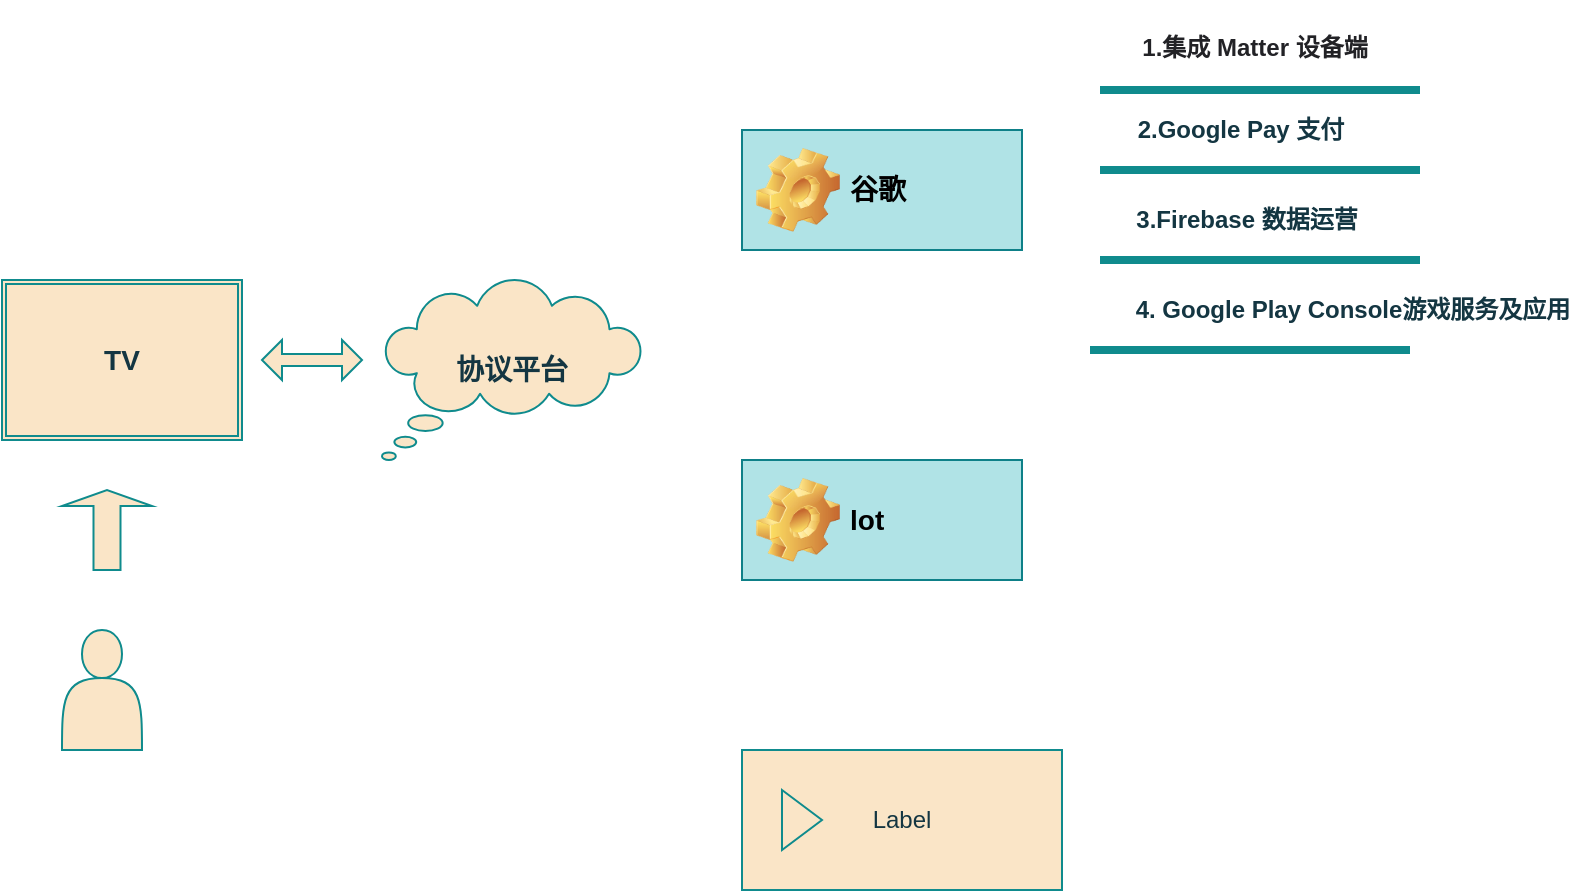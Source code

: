<mxfile version="21.3.8" type="github">
  <diagram name="第 1 页" id="mwjbd0DWXr3cBy_Mdmfu">
    <mxGraphModel dx="1376" dy="735" grid="1" gridSize="10" guides="1" tooltips="1" connect="1" arrows="1" fold="1" page="1" pageScale="1" pageWidth="827" pageHeight="1169" math="0" shadow="0">
      <root>
        <mxCell id="0" />
        <mxCell id="1" parent="0" />
        <mxCell id="80c4YwfRIevlo3T5H2QM-1" value="&lt;font style=&quot;font-size: 14px;&quot;&gt;&lt;b style=&quot;&quot;&gt;TV&lt;/b&gt;&lt;/font&gt;" style="shape=ext;double=1;rounded=0;whiteSpace=wrap;html=1;labelBackgroundColor=none;fillColor=#FAE5C7;strokeColor=#0F8B8D;fontColor=#143642;" vertex="1" parent="1">
          <mxGeometry x="20" y="315" width="120" height="80" as="geometry" />
        </mxCell>
        <mxCell id="80c4YwfRIevlo3T5H2QM-2" value="" style="shape=actor;whiteSpace=wrap;html=1;rounded=0;labelBackgroundColor=none;fillColor=#FAE5C7;strokeColor=#0F8B8D;fontColor=#143642;" vertex="1" parent="1">
          <mxGeometry x="50" y="490" width="40" height="60" as="geometry" />
        </mxCell>
        <mxCell id="80c4YwfRIevlo3T5H2QM-5" value="" style="shape=doubleArrow;whiteSpace=wrap;html=1;rounded=0;labelBackgroundColor=none;fillColor=#FAE5C7;strokeColor=#0F8B8D;fontColor=#143642;" vertex="1" parent="1">
          <mxGeometry x="150" y="345" width="50" height="20" as="geometry" />
        </mxCell>
        <mxCell id="80c4YwfRIevlo3T5H2QM-7" value="&lt;font style=&quot;font-size: 14px;&quot;&gt;&lt;b style=&quot;&quot;&gt;协议平台&lt;/b&gt;&lt;/font&gt;" style="whiteSpace=wrap;html=1;shape=mxgraph.basic.cloud_callout;rounded=0;labelBackgroundColor=none;fillColor=#FAE5C7;strokeColor=#0F8B8D;fontColor=#143642;" vertex="1" parent="1">
          <mxGeometry x="210" y="315" width="130" height="90" as="geometry" />
        </mxCell>
        <mxCell id="80c4YwfRIevlo3T5H2QM-8" value="" style="shape=singleArrow;direction=north;whiteSpace=wrap;html=1;rounded=0;labelBackgroundColor=none;fillColor=#FAE5C7;strokeColor=#0F8B8D;fontColor=#143642;" vertex="1" parent="1">
          <mxGeometry x="50" y="420" width="45" height="40" as="geometry" />
        </mxCell>
        <mxCell id="80c4YwfRIevlo3T5H2QM-12" value="&lt;font style=&quot;font-size: 14px;&quot;&gt;谷歌&amp;nbsp;&lt;/font&gt;" style="label;whiteSpace=wrap;html=1;image=img/clipart/Gear_128x128.png;rounded=0;labelBackgroundColor=none;fillColor=#b0e3e6;strokeColor=#0e8088;" vertex="1" parent="1">
          <mxGeometry x="390" y="240" width="140" height="60" as="geometry" />
        </mxCell>
        <mxCell id="80c4YwfRIevlo3T5H2QM-13" value="&lt;font style=&quot;font-size: 14px;&quot;&gt;lot&lt;/font&gt;" style="label;whiteSpace=wrap;html=1;image=img/clipart/Gear_128x128.png;rounded=0;labelBackgroundColor=none;fillColor=#b0e3e6;strokeColor=#0e8088;" vertex="1" parent="1">
          <mxGeometry x="390" y="405" width="140" height="60" as="geometry" />
        </mxCell>
        <mxCell id="80c4YwfRIevlo3T5H2QM-15" value="" style="line;strokeWidth=4;html=1;perimeter=backbonePerimeter;points=[];outlineConnect=0;strokeColor=#0F8B8D;fontColor=#143642;fillColor=#FAE5C7;" vertex="1" parent="1">
          <mxGeometry x="569" y="255" width="160" height="10" as="geometry" />
        </mxCell>
        <mxCell id="80c4YwfRIevlo3T5H2QM-16" value="&lt;h1 style=&quot;box-sizing: border-box; outline: 0px; margin: 0px; padding: 0px; font-family: &amp;quot;PingFang SC&amp;quot;, &amp;quot;Microsoft YaHei&amp;quot;, SimHei, Arial, SimSun; overflow-wrap: break-word; color: rgb(34, 34, 38); word-break: break-all; font-variant-ligatures: common-ligatures; text-align: start; background-color: rgb(255, 255, 255);&quot; id=&quot;articleContentId&quot; class=&quot;title-article&quot;&gt;&lt;font style=&quot;font-size: 12px;&quot;&gt;1.集成 Matter 设备端&lt;/font&gt;&lt;/h1&gt;" style="text;html=1;align=center;verticalAlign=middle;resizable=0;points=[];autosize=1;strokeColor=none;fillColor=none;fontColor=#143642;" vertex="1" parent="1">
          <mxGeometry x="576" y="175" width="140" height="40" as="geometry" />
        </mxCell>
        <mxCell id="80c4YwfRIevlo3T5H2QM-19" value="" style="line;strokeWidth=4;html=1;perimeter=backbonePerimeter;points=[];outlineConnect=0;strokeColor=#0F8B8D;fontColor=#143642;fillColor=#FAE5C7;" vertex="1" parent="1">
          <mxGeometry x="569" y="215" width="160" height="10" as="geometry" />
        </mxCell>
        <mxCell id="80c4YwfRIevlo3T5H2QM-20" value="&lt;b&gt;2.Google Pay 支付&lt;/b&gt;" style="text;html=1;align=center;verticalAlign=middle;resizable=0;points=[];autosize=1;strokeColor=none;fillColor=none;fontColor=#143642;" vertex="1" parent="1">
          <mxGeometry x="574" y="225" width="130" height="30" as="geometry" />
        </mxCell>
        <mxCell id="80c4YwfRIevlo3T5H2QM-21" value="Label" style="html=1;whiteSpace=wrap;container=1;recursiveResize=0;collapsible=0;strokeColor=#0F8B8D;fontColor=#143642;fillColor=#FAE5C7;" vertex="1" parent="1">
          <mxGeometry x="390" y="550" width="160" height="70" as="geometry" />
        </mxCell>
        <mxCell id="80c4YwfRIevlo3T5H2QM-22" value="" style="triangle;html=1;whiteSpace=wrap;strokeColor=#0F8B8D;fontColor=#143642;fillColor=#FAE5C7;" vertex="1" parent="80c4YwfRIevlo3T5H2QM-21">
          <mxGeometry x="20" y="20" width="20" height="30" as="geometry" />
        </mxCell>
        <mxCell id="80c4YwfRIevlo3T5H2QM-24" value="" style="line;strokeWidth=4;html=1;perimeter=backbonePerimeter;points=[];outlineConnect=0;strokeColor=#0F8B8D;fontColor=#143642;fillColor=#FAE5C7;" vertex="1" parent="1">
          <mxGeometry x="569" y="300" width="160" height="10" as="geometry" />
        </mxCell>
        <mxCell id="80c4YwfRIevlo3T5H2QM-25" value="&lt;b&gt;3.Firebase 数据运营&lt;/b&gt;" style="text;html=1;align=center;verticalAlign=middle;resizable=0;points=[];autosize=1;strokeColor=none;fillColor=none;fontColor=#143642;" vertex="1" parent="1">
          <mxGeometry x="577" y="270" width="130" height="30" as="geometry" />
        </mxCell>
        <mxCell id="80c4YwfRIevlo3T5H2QM-27" value="" style="line;strokeWidth=4;html=1;perimeter=backbonePerimeter;points=[];outlineConnect=0;strokeColor=#0F8B8D;fontColor=#143642;fillColor=#FAE5C7;" vertex="1" parent="1">
          <mxGeometry x="564" y="345" width="160" height="10" as="geometry" />
        </mxCell>
        <mxCell id="80c4YwfRIevlo3T5H2QM-28" value="&lt;b&gt;4.&amp;nbsp;Google Play Console游戏服务及应用&lt;/b&gt;" style="text;html=1;align=center;verticalAlign=middle;resizable=0;points=[];autosize=1;strokeColor=none;fillColor=none;fontColor=#143642;" vertex="1" parent="1">
          <mxGeometry x="575" y="315" width="240" height="30" as="geometry" />
        </mxCell>
      </root>
    </mxGraphModel>
  </diagram>
</mxfile>
